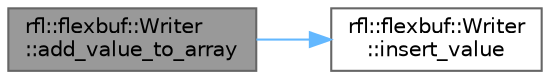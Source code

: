 digraph "rfl::flexbuf::Writer::add_value_to_array"
{
 // LATEX_PDF_SIZE
  bgcolor="transparent";
  edge [fontname=Helvetica,fontsize=10,labelfontname=Helvetica,labelfontsize=10];
  node [fontname=Helvetica,fontsize=10,shape=box,height=0.2,width=0.4];
  rankdir="LR";
  Node1 [id="Node000001",label="rfl::flexbuf::Writer\l::add_value_to_array",height=0.2,width=0.4,color="gray40", fillcolor="grey60", style="filled", fontcolor="black",tooltip=" "];
  Node1 -> Node2 [id="edge1_Node000001_Node000002",color="steelblue1",style="solid",tooltip=" "];
  Node2 [id="Node000002",label="rfl::flexbuf::Writer\l::insert_value",height=0.2,width=0.4,color="grey40", fillcolor="white", style="filled",URL="$structrfl_1_1flexbuf_1_1_writer.html#a556149bb792bf84177396a80c643acf0",tooltip=" "];
}
